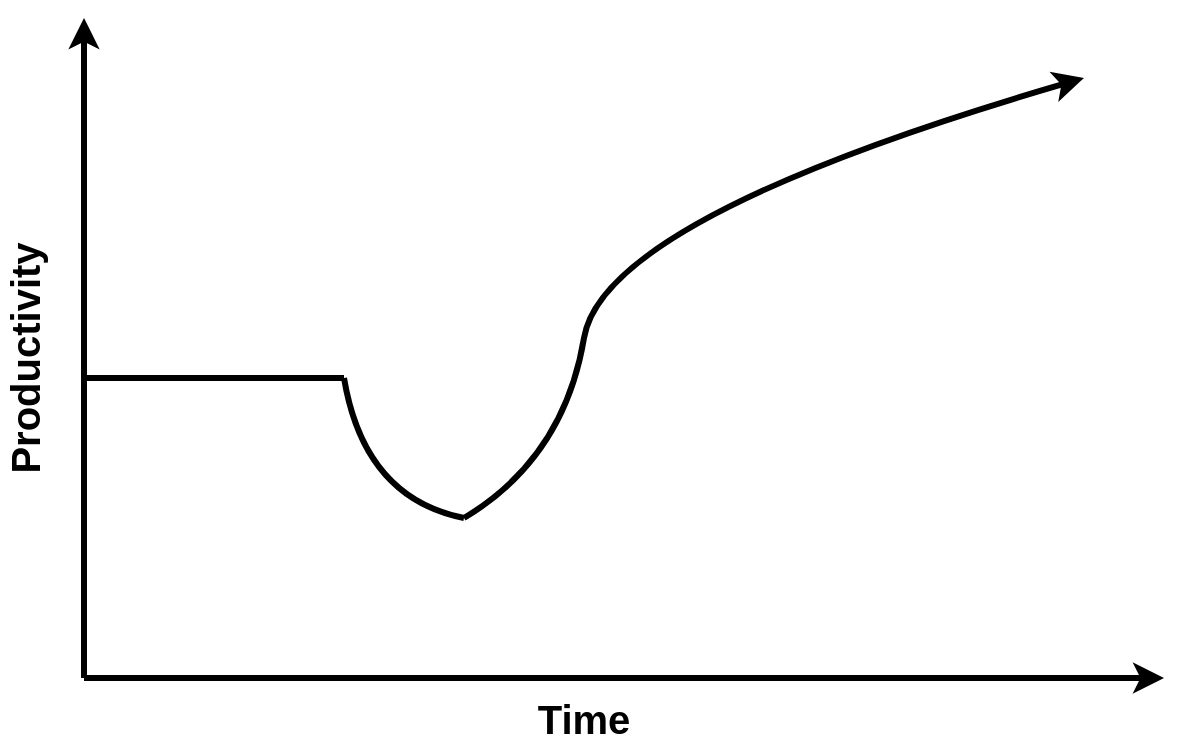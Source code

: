 <mxfile>
    <diagram id="jIH2LDCWvHJ8VB0sP_IS" name="Page-1">
        <mxGraphModel dx="1374" dy="790" grid="1" gridSize="10" guides="1" tooltips="1" connect="1" arrows="1" fold="1" page="1" pageScale="1" pageWidth="1100" pageHeight="850" math="0" shadow="0">
            <root>
                <mxCell id="0"/>
                <mxCell id="1" parent="0"/>
                <mxCell id="2" value="" style="endArrow=none;rounded=0;strokeWidth=3;startArrow=classic;startFill=1;labelPosition=center;verticalLabelPosition=middle;align=center;verticalAlign=middle;" edge="1" parent="1">
                    <mxGeometry width="50" height="50" relative="1" as="geometry">
                        <mxPoint x="840" y="550" as="sourcePoint"/>
                        <mxPoint x="300" y="550" as="targetPoint"/>
                    </mxGeometry>
                </mxCell>
                <mxCell id="3" value="" style="endArrow=classic;html=1;rounded=0;endFill=1;strokeWidth=3;" edge="1" parent="1">
                    <mxGeometry width="50" height="50" relative="1" as="geometry">
                        <mxPoint x="300" y="550" as="sourcePoint"/>
                        <mxPoint x="300" y="220" as="targetPoint"/>
                    </mxGeometry>
                </mxCell>
                <mxCell id="4" value="" style="endArrow=none;html=1;strokeWidth=3;" edge="1" parent="1">
                    <mxGeometry width="50" height="50" relative="1" as="geometry">
                        <mxPoint x="300" y="400" as="sourcePoint"/>
                        <mxPoint x="430" y="400" as="targetPoint"/>
                    </mxGeometry>
                </mxCell>
                <mxCell id="9" value="" style="curved=1;endArrow=classic;html=1;strokeWidth=3;" edge="1" parent="1">
                    <mxGeometry width="50" height="50" relative="1" as="geometry">
                        <mxPoint x="490" y="470" as="sourcePoint"/>
                        <mxPoint x="800" y="250" as="targetPoint"/>
                        <Array as="points">
                            <mxPoint x="540" y="440"/>
                            <mxPoint x="560" y="320"/>
                        </Array>
                    </mxGeometry>
                </mxCell>
                <mxCell id="10" value="" style="curved=1;endArrow=none;html=1;strokeWidth=3;endFill=0;" edge="1" parent="1">
                    <mxGeometry width="50" height="50" relative="1" as="geometry">
                        <mxPoint x="430" y="400" as="sourcePoint"/>
                        <mxPoint x="490" y="470" as="targetPoint"/>
                        <Array as="points">
                            <mxPoint x="440" y="460"/>
                        </Array>
                    </mxGeometry>
                </mxCell>
                <mxCell id="14" value="&lt;b style=&quot;font-size: 20px;&quot;&gt;&lt;font style=&quot;font-size: 20px;&quot;&gt;Time&lt;/font&gt;&lt;/b&gt;" style="text;html=1;strokeColor=none;fillColor=none;align=center;verticalAlign=middle;whiteSpace=wrap;rounded=0;fontSize=20;" vertex="1" parent="1">
                    <mxGeometry x="530" y="560" width="40" height="20" as="geometry"/>
                </mxCell>
                <mxCell id="15" value="&lt;b style=&quot;font-size: 20px;&quot;&gt;Productivity&lt;/b&gt;" style="text;html=1;strokeColor=none;fillColor=none;align=center;verticalAlign=middle;whiteSpace=wrap;rounded=0;rotation=-90;fontSize=20;" vertex="1" parent="1">
                    <mxGeometry x="250" y="380" width="40" height="20" as="geometry"/>
                </mxCell>
            </root>
        </mxGraphModel>
    </diagram>
</mxfile>